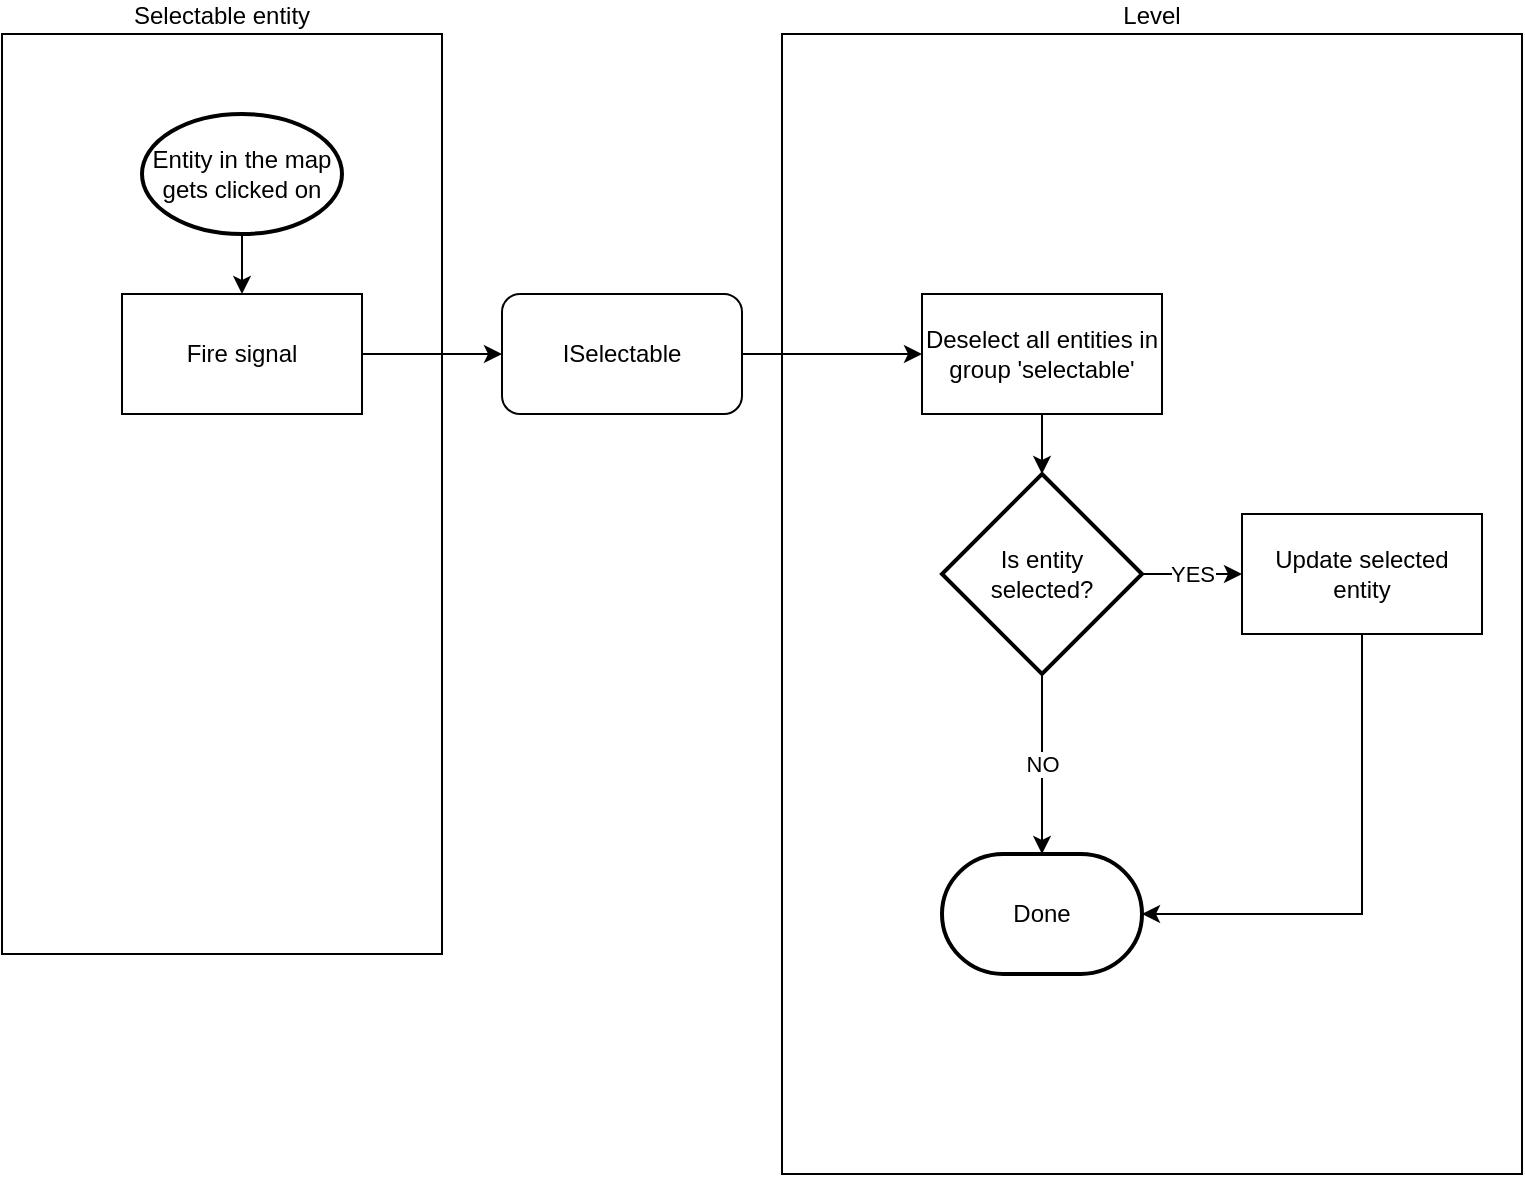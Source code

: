 <mxfile version="14.6.13" type="device"><diagram id="9bzqcZTGX4ImHTviv2nA" name="Stránka-"><mxGraphModel dx="1086" dy="806" grid="1" gridSize="10" guides="1" tooltips="1" connect="1" arrows="1" fold="1" page="1" pageScale="1" pageWidth="827" pageHeight="1169" math="0" shadow="0"><root><mxCell id="0"/><mxCell id="1" parent="0"/><mxCell id="os0uhPe0NFH_47bs6GuQ-12" value="Level" style="rounded=0;whiteSpace=wrap;html=1;labelPosition=center;verticalLabelPosition=top;align=center;verticalAlign=bottom;" vertex="1" parent="1"><mxGeometry x="510" y="40" width="370" height="570" as="geometry"/></mxCell><mxCell id="os0uhPe0NFH_47bs6GuQ-11" value="Selectable entity" style="rounded=0;whiteSpace=wrap;html=1;labelPosition=center;verticalLabelPosition=top;align=center;verticalAlign=bottom;" vertex="1" parent="1"><mxGeometry x="120" y="40" width="220" height="460" as="geometry"/></mxCell><mxCell id="os0uhPe0NFH_47bs6GuQ-1" value="Entity in the map&lt;br&gt;gets clicked on" style="strokeWidth=2;html=1;shape=mxgraph.flowchart.start_1;whiteSpace=wrap;" vertex="1" parent="1"><mxGeometry x="190" y="80" width="100" height="60" as="geometry"/></mxCell><mxCell id="os0uhPe0NFH_47bs6GuQ-13" style="edgeStyle=orthogonalEdgeStyle;rounded=0;orthogonalLoop=1;jettySize=auto;html=1;entryX=0.5;entryY=0;entryDx=0;entryDy=0;exitX=0.5;exitY=1;exitDx=0;exitDy=0;exitPerimeter=0;" edge="1" parent="1" source="os0uhPe0NFH_47bs6GuQ-1" target="os0uhPe0NFH_47bs6GuQ-7"><mxGeometry relative="1" as="geometry"><mxPoint x="240" y="240" as="sourcePoint"/></mxGeometry></mxCell><mxCell id="os0uhPe0NFH_47bs6GuQ-17" style="edgeStyle=orthogonalEdgeStyle;rounded=0;orthogonalLoop=1;jettySize=auto;html=1;entryX=0;entryY=0.5;entryDx=0;entryDy=0;" edge="1" parent="1" source="os0uhPe0NFH_47bs6GuQ-7" target="os0uhPe0NFH_47bs6GuQ-16"><mxGeometry relative="1" as="geometry"/></mxCell><mxCell id="os0uhPe0NFH_47bs6GuQ-7" value="Fire signal" style="rounded=0;whiteSpace=wrap;html=1;" vertex="1" parent="1"><mxGeometry x="180" y="170" width="120" height="60" as="geometry"/></mxCell><mxCell id="os0uhPe0NFH_47bs6GuQ-23" style="edgeStyle=orthogonalEdgeStyle;rounded=0;orthogonalLoop=1;jettySize=auto;html=1;entryX=1;entryY=0.5;entryDx=0;entryDy=0;entryPerimeter=0;exitX=0.5;exitY=1;exitDx=0;exitDy=0;" edge="1" parent="1" source="os0uhPe0NFH_47bs6GuQ-9" target="os0uhPe0NFH_47bs6GuQ-21"><mxGeometry relative="1" as="geometry"/></mxCell><mxCell id="os0uhPe0NFH_47bs6GuQ-9" value="Update selected entity" style="rounded=0;whiteSpace=wrap;html=1;" vertex="1" parent="1"><mxGeometry x="740" y="280" width="120" height="60" as="geometry"/></mxCell><mxCell id="os0uhPe0NFH_47bs6GuQ-20" style="edgeStyle=orthogonalEdgeStyle;rounded=0;orthogonalLoop=1;jettySize=auto;html=1;entryX=0.5;entryY=0;entryDx=0;entryDy=0;entryPerimeter=0;" edge="1" parent="1" source="os0uhPe0NFH_47bs6GuQ-14" target="os0uhPe0NFH_47bs6GuQ-15"><mxGeometry relative="1" as="geometry"/></mxCell><mxCell id="os0uhPe0NFH_47bs6GuQ-14" value="Deselect all entities in group 'selectable'&lt;br&gt;" style="rounded=0;whiteSpace=wrap;html=1;" vertex="1" parent="1"><mxGeometry x="580" y="170" width="120" height="60" as="geometry"/></mxCell><mxCell id="os0uhPe0NFH_47bs6GuQ-19" value="YES" style="edgeStyle=orthogonalEdgeStyle;rounded=0;orthogonalLoop=1;jettySize=auto;html=1;entryX=0;entryY=0.5;entryDx=0;entryDy=0;" edge="1" parent="1" source="os0uhPe0NFH_47bs6GuQ-15" target="os0uhPe0NFH_47bs6GuQ-9"><mxGeometry relative="1" as="geometry"/></mxCell><mxCell id="os0uhPe0NFH_47bs6GuQ-22" value="NO" style="edgeStyle=orthogonalEdgeStyle;rounded=0;orthogonalLoop=1;jettySize=auto;html=1;entryX=0.5;entryY=0;entryDx=0;entryDy=0;entryPerimeter=0;" edge="1" parent="1" source="os0uhPe0NFH_47bs6GuQ-15" target="os0uhPe0NFH_47bs6GuQ-21"><mxGeometry relative="1" as="geometry"/></mxCell><mxCell id="os0uhPe0NFH_47bs6GuQ-15" value="Is entity &lt;br&gt;selected?" style="strokeWidth=2;html=1;shape=mxgraph.flowchart.decision;whiteSpace=wrap;" vertex="1" parent="1"><mxGeometry x="590" y="260" width="100" height="100" as="geometry"/></mxCell><mxCell id="os0uhPe0NFH_47bs6GuQ-18" style="edgeStyle=orthogonalEdgeStyle;rounded=0;orthogonalLoop=1;jettySize=auto;html=1;entryX=0;entryY=0.5;entryDx=0;entryDy=0;" edge="1" parent="1" source="os0uhPe0NFH_47bs6GuQ-16" target="os0uhPe0NFH_47bs6GuQ-14"><mxGeometry relative="1" as="geometry"/></mxCell><mxCell id="os0uhPe0NFH_47bs6GuQ-16" value="ISelectable" style="rounded=1;whiteSpace=wrap;html=1;" vertex="1" parent="1"><mxGeometry x="370" y="170" width="120" height="60" as="geometry"/></mxCell><mxCell id="os0uhPe0NFH_47bs6GuQ-21" value="Done" style="strokeWidth=2;html=1;shape=mxgraph.flowchart.terminator;whiteSpace=wrap;rounded=1;" vertex="1" parent="1"><mxGeometry x="590" y="450" width="100" height="60" as="geometry"/></mxCell></root></mxGraphModel></diagram></mxfile>